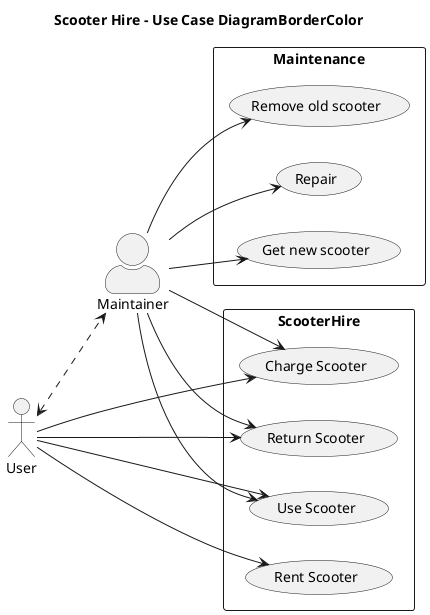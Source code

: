 @startuml

    title Scooter Hire - Use Case DiagramBorderColor

    left to right direction

    :User:

    rectangle ScooterHire {
        usecase "Rent Scooter" as rent
        usecase "Charge Scooter" as charge
        usecase "Return Scooter" as return
        usecase "Use Scooter" as use

        User --> rent
        User --> charge
        User --> return
        User --> use
    }

    left to right direction

    skinparam actorStyle awesome
    :Maintainer:

    rectangle Maintenance{
        usecase "Repair" as repair
        usecase "Get new scooter" as getNew
        usecase "Remove old scooter" as remOld
    }

    Maintainer --> repair
    Maintainer --> getNew
    Maintainer --> remOld
    Maintainer --> use
    Maintainer --> charge
    Maintainer --> return

    User <..> Maintainer

@enduml
